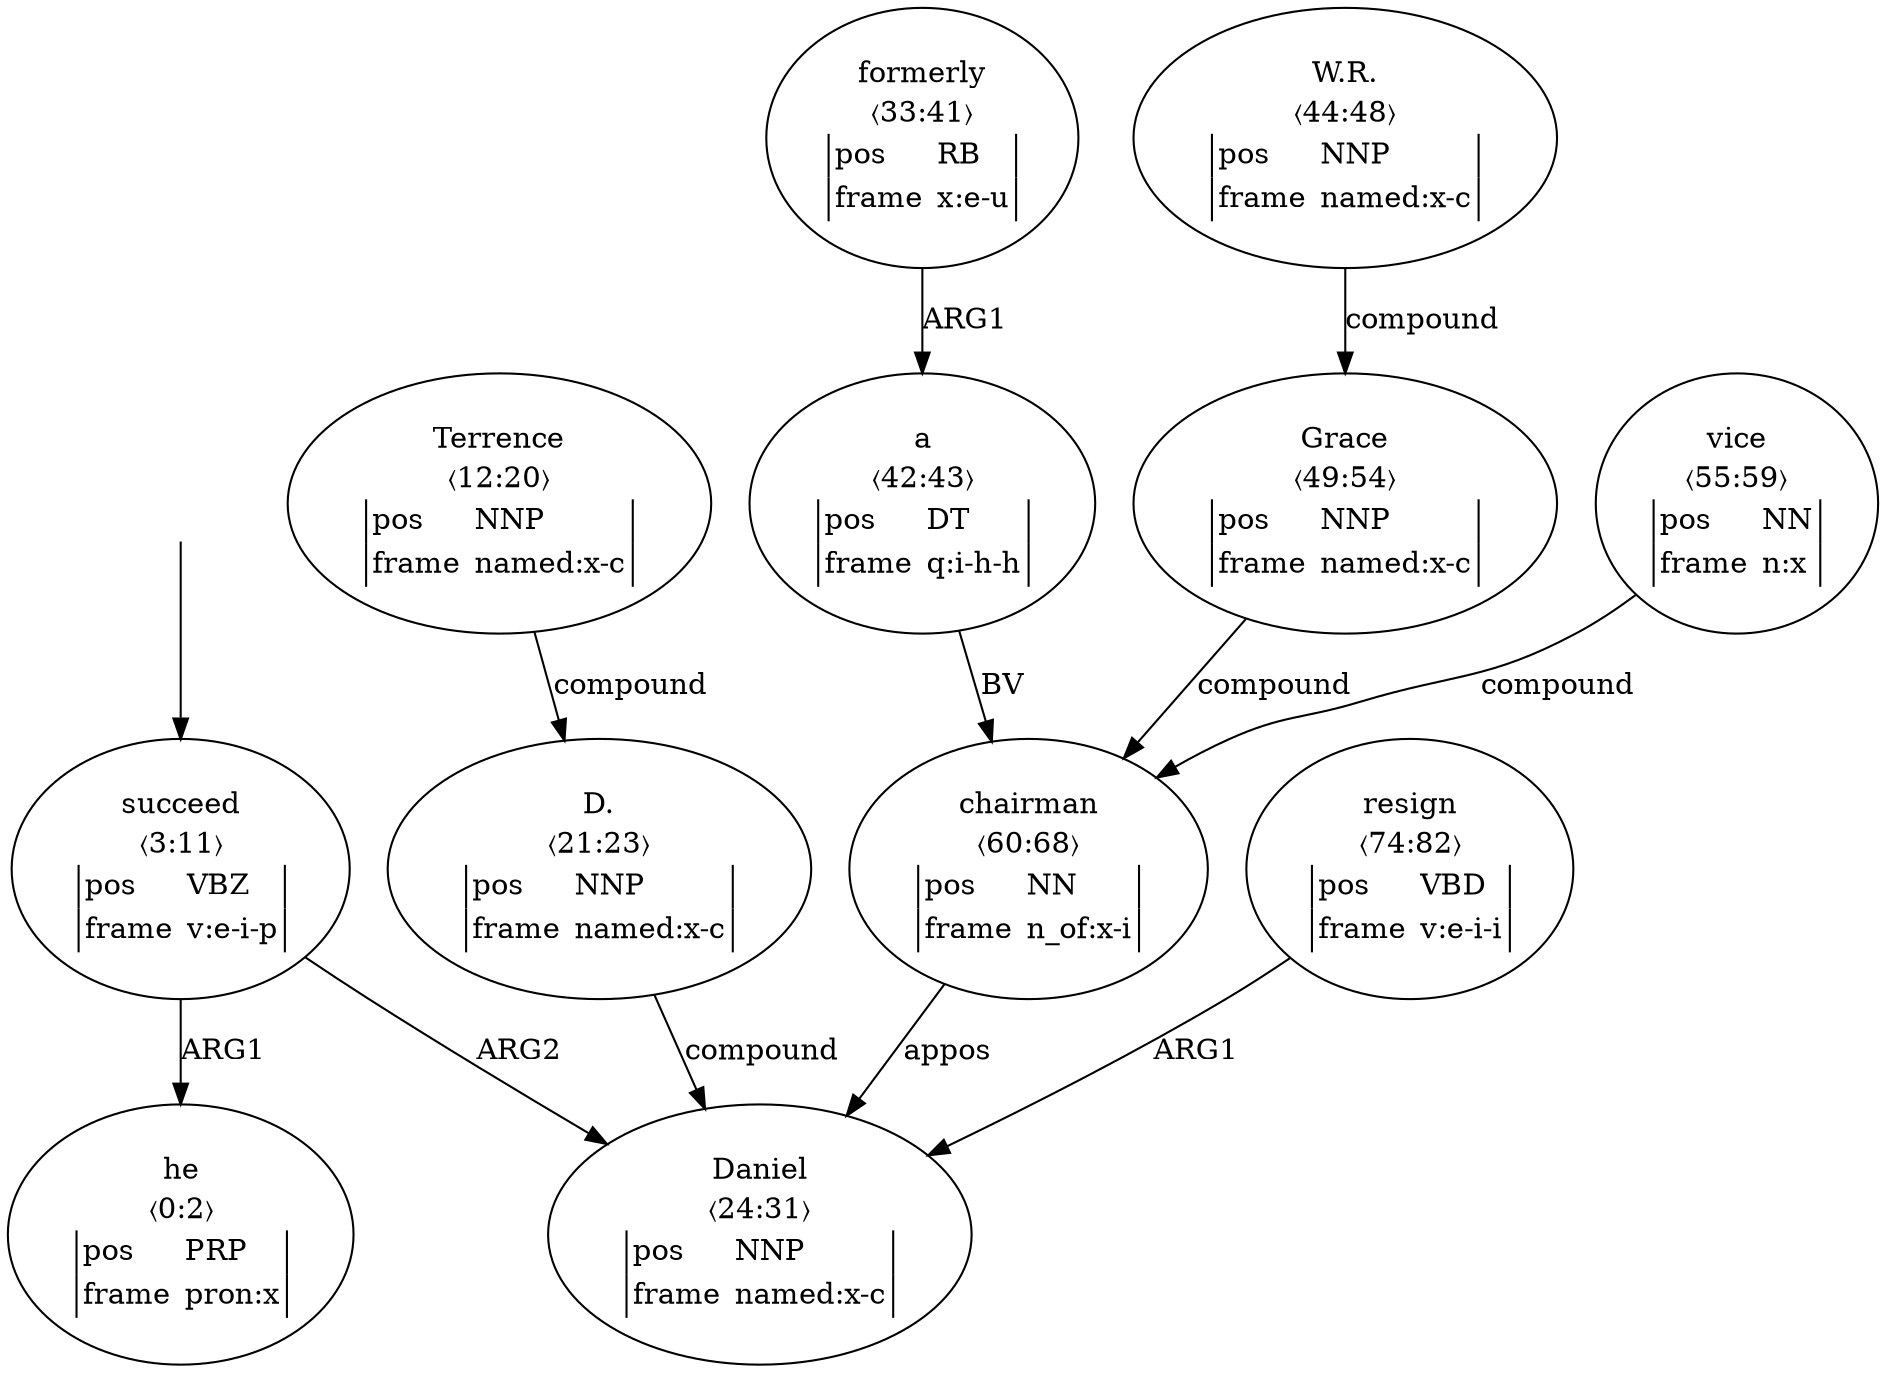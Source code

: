 digraph "20005002" {
  top [ style=invis ];
  top -> 1;
  0 [ label=<<table align="center" border="0" cellspacing="0"><tr><td colspan="2">he</td></tr><tr><td colspan="2">〈0:2〉</td></tr><tr><td sides="l" border="1" align="left">pos</td><td sides="r" border="1" align="left">PRP</td></tr><tr><td sides="l" border="1" align="left">frame</td><td sides="r" border="1" align="left">pron:x</td></tr></table>> ];
  1 [ label=<<table align="center" border="0" cellspacing="0"><tr><td colspan="2">succeed</td></tr><tr><td colspan="2">〈3:11〉</td></tr><tr><td sides="l" border="1" align="left">pos</td><td sides="r" border="1" align="left">VBZ</td></tr><tr><td sides="l" border="1" align="left">frame</td><td sides="r" border="1" align="left">v:e-i-p</td></tr></table>> ];
  2 [ label=<<table align="center" border="0" cellspacing="0"><tr><td colspan="2">Terrence</td></tr><tr><td colspan="2">〈12:20〉</td></tr><tr><td sides="l" border="1" align="left">pos</td><td sides="r" border="1" align="left">NNP</td></tr><tr><td sides="l" border="1" align="left">frame</td><td sides="r" border="1" align="left">named:x-c</td></tr></table>> ];
  3 [ label=<<table align="center" border="0" cellspacing="0"><tr><td colspan="2">D.</td></tr><tr><td colspan="2">〈21:23〉</td></tr><tr><td sides="l" border="1" align="left">pos</td><td sides="r" border="1" align="left">NNP</td></tr><tr><td sides="l" border="1" align="left">frame</td><td sides="r" border="1" align="left">named:x-c</td></tr></table>> ];
  4 [ label=<<table align="center" border="0" cellspacing="0"><tr><td colspan="2">Daniel</td></tr><tr><td colspan="2">〈24:31〉</td></tr><tr><td sides="l" border="1" align="left">pos</td><td sides="r" border="1" align="left">NNP</td></tr><tr><td sides="l" border="1" align="left">frame</td><td sides="r" border="1" align="left">named:x-c</td></tr></table>> ];
  6 [ label=<<table align="center" border="0" cellspacing="0"><tr><td colspan="2">formerly</td></tr><tr><td colspan="2">〈33:41〉</td></tr><tr><td sides="l" border="1" align="left">pos</td><td sides="r" border="1" align="left">RB</td></tr><tr><td sides="l" border="1" align="left">frame</td><td sides="r" border="1" align="left">x:e-u</td></tr></table>> ];
  7 [ label=<<table align="center" border="0" cellspacing="0"><tr><td colspan="2">a</td></tr><tr><td colspan="2">〈42:43〉</td></tr><tr><td sides="l" border="1" align="left">pos</td><td sides="r" border="1" align="left">DT</td></tr><tr><td sides="l" border="1" align="left">frame</td><td sides="r" border="1" align="left">q:i-h-h</td></tr></table>> ];
  8 [ label=<<table align="center" border="0" cellspacing="0"><tr><td colspan="2">W.R.</td></tr><tr><td colspan="2">〈44:48〉</td></tr><tr><td sides="l" border="1" align="left">pos</td><td sides="r" border="1" align="left">NNP</td></tr><tr><td sides="l" border="1" align="left">frame</td><td sides="r" border="1" align="left">named:x-c</td></tr></table>> ];
  9 [ label=<<table align="center" border="0" cellspacing="0"><tr><td colspan="2">Grace</td></tr><tr><td colspan="2">〈49:54〉</td></tr><tr><td sides="l" border="1" align="left">pos</td><td sides="r" border="1" align="left">NNP</td></tr><tr><td sides="l" border="1" align="left">frame</td><td sides="r" border="1" align="left">named:x-c</td></tr></table>> ];
  10 [ label=<<table align="center" border="0" cellspacing="0"><tr><td colspan="2">vice</td></tr><tr><td colspan="2">〈55:59〉</td></tr><tr><td sides="l" border="1" align="left">pos</td><td sides="r" border="1" align="left">NN</td></tr><tr><td sides="l" border="1" align="left">frame</td><td sides="r" border="1" align="left">n:x</td></tr></table>> ];
  11 [ label=<<table align="center" border="0" cellspacing="0"><tr><td colspan="2">chairman</td></tr><tr><td colspan="2">〈60:68〉</td></tr><tr><td sides="l" border="1" align="left">pos</td><td sides="r" border="1" align="left">NN</td></tr><tr><td sides="l" border="1" align="left">frame</td><td sides="r" border="1" align="left">n_of:x-i</td></tr></table>> ];
  14 [ label=<<table align="center" border="0" cellspacing="0"><tr><td colspan="2">resign</td></tr><tr><td colspan="2">〈74:82〉</td></tr><tr><td sides="l" border="1" align="left">pos</td><td sides="r" border="1" align="left">VBD</td></tr><tr><td sides="l" border="1" align="left">frame</td><td sides="r" border="1" align="left">v:e-i-i</td></tr></table>> ];
  6 -> 7 [ label="ARG1" ];
  8 -> 9 [ label="compound" ];
  11 -> 4 [ label="appos" ];
  3 -> 4 [ label="compound" ];
  9 -> 11 [ label="compound" ];
  1 -> 4 [ label="ARG2" ];
  14 -> 4 [ label="ARG1" ];
  2 -> 3 [ label="compound" ];
  10 -> 11 [ label="compound" ];
  7 -> 11 [ label="BV" ];
  1 -> 0 [ label="ARG1" ];
}

